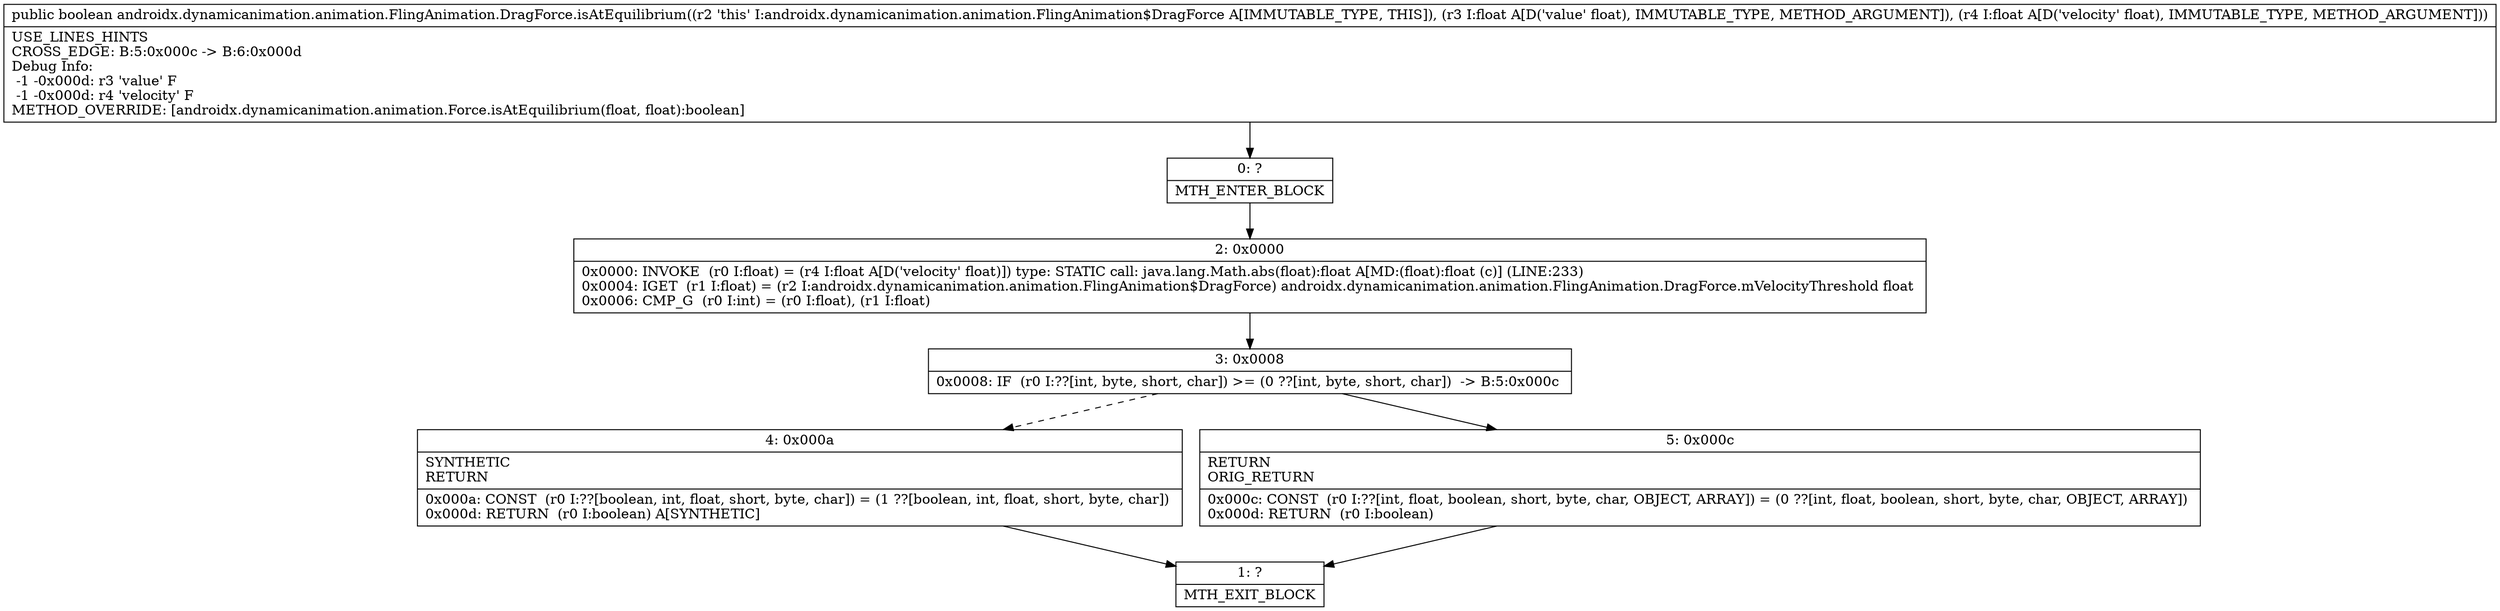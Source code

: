 digraph "CFG forandroidx.dynamicanimation.animation.FlingAnimation.DragForce.isAtEquilibrium(FF)Z" {
Node_0 [shape=record,label="{0\:\ ?|MTH_ENTER_BLOCK\l}"];
Node_2 [shape=record,label="{2\:\ 0x0000|0x0000: INVOKE  (r0 I:float) = (r4 I:float A[D('velocity' float)]) type: STATIC call: java.lang.Math.abs(float):float A[MD:(float):float (c)] (LINE:233)\l0x0004: IGET  (r1 I:float) = (r2 I:androidx.dynamicanimation.animation.FlingAnimation$DragForce) androidx.dynamicanimation.animation.FlingAnimation.DragForce.mVelocityThreshold float \l0x0006: CMP_G  (r0 I:int) = (r0 I:float), (r1 I:float) \l}"];
Node_3 [shape=record,label="{3\:\ 0x0008|0x0008: IF  (r0 I:??[int, byte, short, char]) \>= (0 ??[int, byte, short, char])  \-\> B:5:0x000c \l}"];
Node_4 [shape=record,label="{4\:\ 0x000a|SYNTHETIC\lRETURN\l|0x000a: CONST  (r0 I:??[boolean, int, float, short, byte, char]) = (1 ??[boolean, int, float, short, byte, char]) \l0x000d: RETURN  (r0 I:boolean) A[SYNTHETIC]\l}"];
Node_1 [shape=record,label="{1\:\ ?|MTH_EXIT_BLOCK\l}"];
Node_5 [shape=record,label="{5\:\ 0x000c|RETURN\lORIG_RETURN\l|0x000c: CONST  (r0 I:??[int, float, boolean, short, byte, char, OBJECT, ARRAY]) = (0 ??[int, float, boolean, short, byte, char, OBJECT, ARRAY]) \l0x000d: RETURN  (r0 I:boolean) \l}"];
MethodNode[shape=record,label="{public boolean androidx.dynamicanimation.animation.FlingAnimation.DragForce.isAtEquilibrium((r2 'this' I:androidx.dynamicanimation.animation.FlingAnimation$DragForce A[IMMUTABLE_TYPE, THIS]), (r3 I:float A[D('value' float), IMMUTABLE_TYPE, METHOD_ARGUMENT]), (r4 I:float A[D('velocity' float), IMMUTABLE_TYPE, METHOD_ARGUMENT]))  | USE_LINES_HINTS\lCROSS_EDGE: B:5:0x000c \-\> B:6:0x000d\lDebug Info:\l  \-1 \-0x000d: r3 'value' F\l  \-1 \-0x000d: r4 'velocity' F\lMETHOD_OVERRIDE: [androidx.dynamicanimation.animation.Force.isAtEquilibrium(float, float):boolean]\l}"];
MethodNode -> Node_0;Node_0 -> Node_2;
Node_2 -> Node_3;
Node_3 -> Node_4[style=dashed];
Node_3 -> Node_5;
Node_4 -> Node_1;
Node_5 -> Node_1;
}

